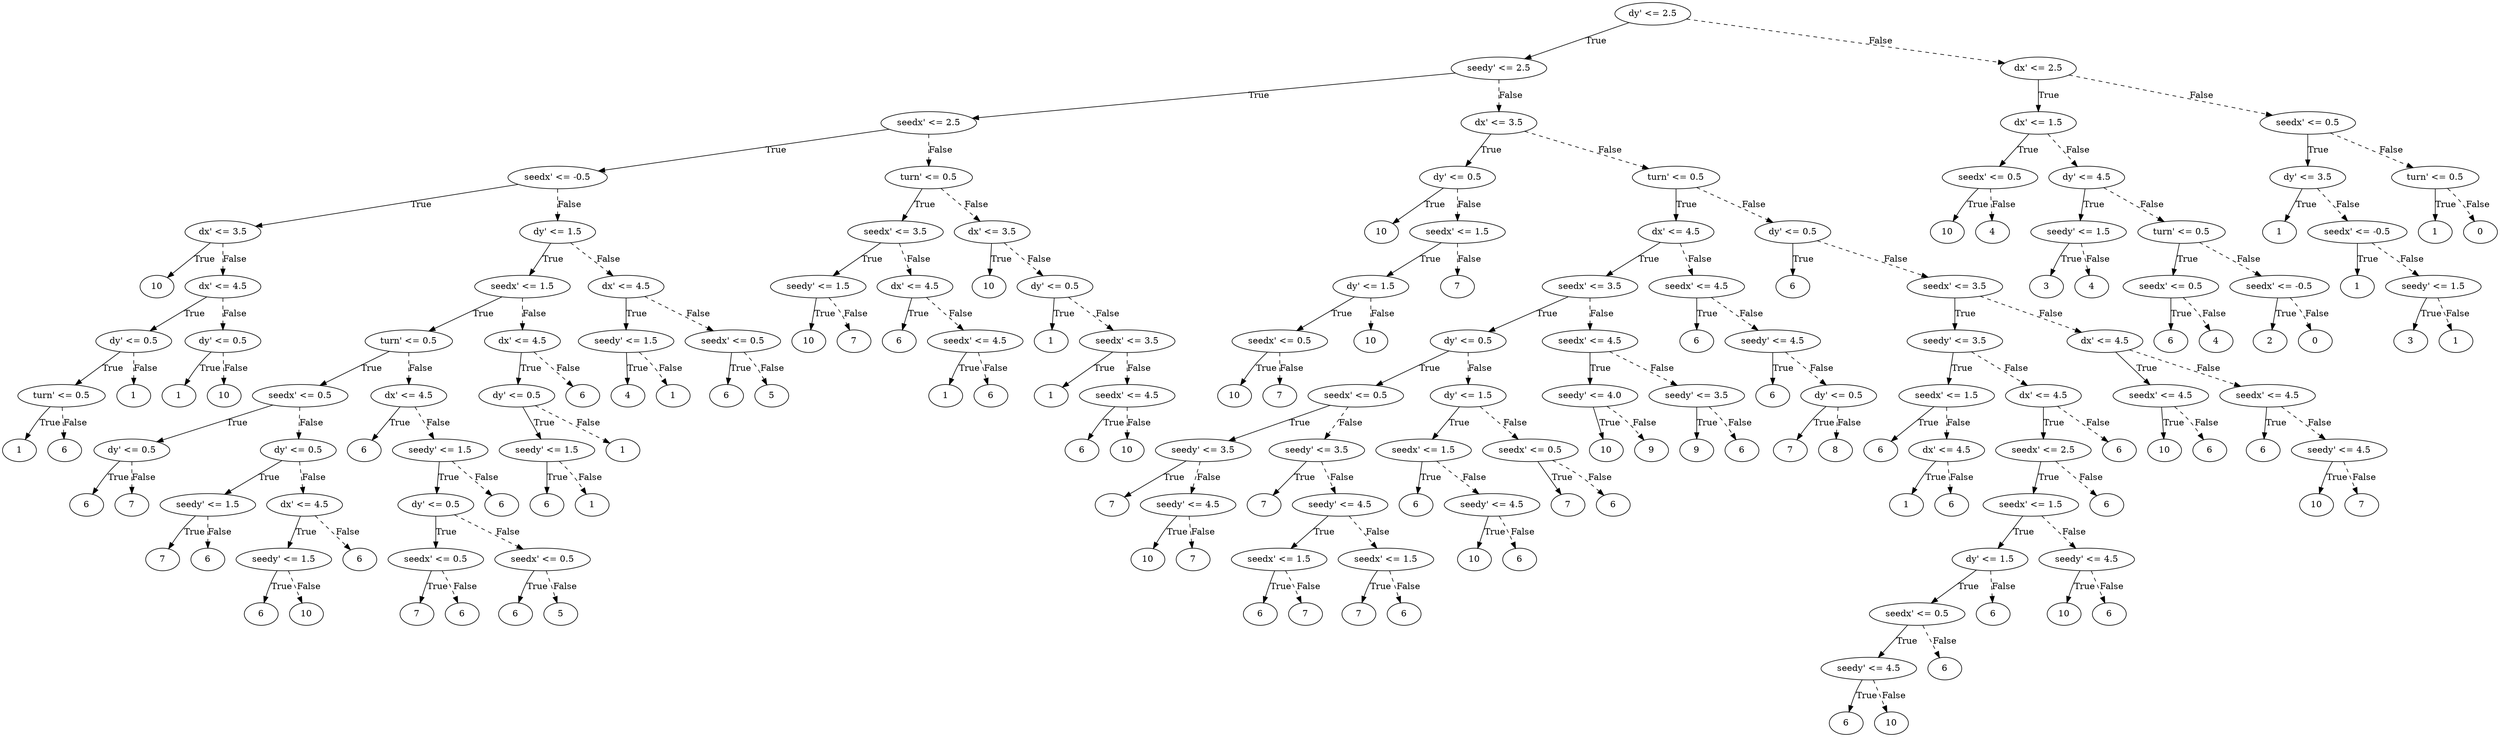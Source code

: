 digraph {
0 [label="dy' <= 2.5"];
1 [label="seedy' <= 2.5"];
2 [label="seedx' <= 2.5"];
3 [label="seedx' <= -0.5"];
4 [label="dx' <= 3.5"];
5 [label="10"];
4 -> 5 [label="True"];
6 [label="dx' <= 4.5"];
7 [label="dy' <= 0.5"];
8 [label="turn' <= 0.5"];
9 [label="1"];
8 -> 9 [label="True"];
10 [label="6"];
8 -> 10 [style="dashed", label="False"];
7 -> 8 [label="True"];
11 [label="1"];
7 -> 11 [style="dashed", label="False"];
6 -> 7 [label="True"];
12 [label="dy' <= 0.5"];
13 [label="1"];
12 -> 13 [label="True"];
14 [label="10"];
12 -> 14 [style="dashed", label="False"];
6 -> 12 [style="dashed", label="False"];
4 -> 6 [style="dashed", label="False"];
3 -> 4 [label="True"];
15 [label="dy' <= 1.5"];
16 [label="seedx' <= 1.5"];
17 [label="turn' <= 0.5"];
18 [label="seedx' <= 0.5"];
19 [label="dy' <= 0.5"];
20 [label="6"];
19 -> 20 [label="True"];
21 [label="7"];
19 -> 21 [style="dashed", label="False"];
18 -> 19 [label="True"];
22 [label="dy' <= 0.5"];
23 [label="seedy' <= 1.5"];
24 [label="7"];
23 -> 24 [label="True"];
25 [label="6"];
23 -> 25 [style="dashed", label="False"];
22 -> 23 [label="True"];
26 [label="dx' <= 4.5"];
27 [label="seedy' <= 1.5"];
28 [label="6"];
27 -> 28 [label="True"];
29 [label="10"];
27 -> 29 [style="dashed", label="False"];
26 -> 27 [label="True"];
30 [label="6"];
26 -> 30 [style="dashed", label="False"];
22 -> 26 [style="dashed", label="False"];
18 -> 22 [style="dashed", label="False"];
17 -> 18 [label="True"];
31 [label="dx' <= 4.5"];
32 [label="6"];
31 -> 32 [label="True"];
33 [label="seedy' <= 1.5"];
34 [label="dy' <= 0.5"];
35 [label="seedx' <= 0.5"];
36 [label="7"];
35 -> 36 [label="True"];
37 [label="6"];
35 -> 37 [style="dashed", label="False"];
34 -> 35 [label="True"];
38 [label="seedx' <= 0.5"];
39 [label="6"];
38 -> 39 [label="True"];
40 [label="5"];
38 -> 40 [style="dashed", label="False"];
34 -> 38 [style="dashed", label="False"];
33 -> 34 [label="True"];
41 [label="6"];
33 -> 41 [style="dashed", label="False"];
31 -> 33 [style="dashed", label="False"];
17 -> 31 [style="dashed", label="False"];
16 -> 17 [label="True"];
42 [label="dx' <= 4.5"];
43 [label="dy' <= 0.5"];
44 [label="seedy' <= 1.5"];
45 [label="6"];
44 -> 45 [label="True"];
46 [label="1"];
44 -> 46 [style="dashed", label="False"];
43 -> 44 [label="True"];
47 [label="1"];
43 -> 47 [style="dashed", label="False"];
42 -> 43 [label="True"];
48 [label="6"];
42 -> 48 [style="dashed", label="False"];
16 -> 42 [style="dashed", label="False"];
15 -> 16 [label="True"];
49 [label="dx' <= 4.5"];
50 [label="seedy' <= 1.5"];
51 [label="4"];
50 -> 51 [label="True"];
52 [label="1"];
50 -> 52 [style="dashed", label="False"];
49 -> 50 [label="True"];
53 [label="seedx' <= 0.5"];
54 [label="6"];
53 -> 54 [label="True"];
55 [label="5"];
53 -> 55 [style="dashed", label="False"];
49 -> 53 [style="dashed", label="False"];
15 -> 49 [style="dashed", label="False"];
3 -> 15 [style="dashed", label="False"];
2 -> 3 [label="True"];
56 [label="turn' <= 0.5"];
57 [label="seedx' <= 3.5"];
58 [label="seedy' <= 1.5"];
59 [label="10"];
58 -> 59 [label="True"];
60 [label="7"];
58 -> 60 [style="dashed", label="False"];
57 -> 58 [label="True"];
61 [label="dx' <= 4.5"];
62 [label="6"];
61 -> 62 [label="True"];
63 [label="seedx' <= 4.5"];
64 [label="1"];
63 -> 64 [label="True"];
65 [label="6"];
63 -> 65 [style="dashed", label="False"];
61 -> 63 [style="dashed", label="False"];
57 -> 61 [style="dashed", label="False"];
56 -> 57 [label="True"];
66 [label="dx' <= 3.5"];
67 [label="10"];
66 -> 67 [label="True"];
68 [label="dy' <= 0.5"];
69 [label="1"];
68 -> 69 [label="True"];
70 [label="seedx' <= 3.5"];
71 [label="1"];
70 -> 71 [label="True"];
72 [label="seedx' <= 4.5"];
73 [label="6"];
72 -> 73 [label="True"];
74 [label="10"];
72 -> 74 [style="dashed", label="False"];
70 -> 72 [style="dashed", label="False"];
68 -> 70 [style="dashed", label="False"];
66 -> 68 [style="dashed", label="False"];
56 -> 66 [style="dashed", label="False"];
2 -> 56 [style="dashed", label="False"];
1 -> 2 [label="True"];
75 [label="dx' <= 3.5"];
76 [label="dy' <= 0.5"];
77 [label="10"];
76 -> 77 [label="True"];
78 [label="seedx' <= 1.5"];
79 [label="dy' <= 1.5"];
80 [label="seedx' <= 0.5"];
81 [label="10"];
80 -> 81 [label="True"];
82 [label="7"];
80 -> 82 [style="dashed", label="False"];
79 -> 80 [label="True"];
83 [label="10"];
79 -> 83 [style="dashed", label="False"];
78 -> 79 [label="True"];
84 [label="7"];
78 -> 84 [style="dashed", label="False"];
76 -> 78 [style="dashed", label="False"];
75 -> 76 [label="True"];
85 [label="turn' <= 0.5"];
86 [label="dx' <= 4.5"];
87 [label="seedx' <= 3.5"];
88 [label="dy' <= 0.5"];
89 [label="seedx' <= 0.5"];
90 [label="seedy' <= 3.5"];
91 [label="7"];
90 -> 91 [label="True"];
92 [label="seedy' <= 4.5"];
93 [label="10"];
92 -> 93 [label="True"];
94 [label="7"];
92 -> 94 [style="dashed", label="False"];
90 -> 92 [style="dashed", label="False"];
89 -> 90 [label="True"];
95 [label="seedy' <= 3.5"];
96 [label="7"];
95 -> 96 [label="True"];
97 [label="seedy' <= 4.5"];
98 [label="seedx' <= 1.5"];
99 [label="6"];
98 -> 99 [label="True"];
100 [label="7"];
98 -> 100 [style="dashed", label="False"];
97 -> 98 [label="True"];
101 [label="seedx' <= 1.5"];
102 [label="7"];
101 -> 102 [label="True"];
103 [label="6"];
101 -> 103 [style="dashed", label="False"];
97 -> 101 [style="dashed", label="False"];
95 -> 97 [style="dashed", label="False"];
89 -> 95 [style="dashed", label="False"];
88 -> 89 [label="True"];
104 [label="dy' <= 1.5"];
105 [label="seedx' <= 1.5"];
106 [label="6"];
105 -> 106 [label="True"];
107 [label="seedy' <= 4.5"];
108 [label="10"];
107 -> 108 [label="True"];
109 [label="6"];
107 -> 109 [style="dashed", label="False"];
105 -> 107 [style="dashed", label="False"];
104 -> 105 [label="True"];
110 [label="seedx' <= 0.5"];
111 [label="7"];
110 -> 111 [label="True"];
112 [label="6"];
110 -> 112 [style="dashed", label="False"];
104 -> 110 [style="dashed", label="False"];
88 -> 104 [style="dashed", label="False"];
87 -> 88 [label="True"];
113 [label="seedx' <= 4.5"];
114 [label="seedy' <= 4.0"];
115 [label="10"];
114 -> 115 [label="True"];
116 [label="9"];
114 -> 116 [style="dashed", label="False"];
113 -> 114 [label="True"];
117 [label="seedy' <= 3.5"];
118 [label="9"];
117 -> 118 [label="True"];
119 [label="6"];
117 -> 119 [style="dashed", label="False"];
113 -> 117 [style="dashed", label="False"];
87 -> 113 [style="dashed", label="False"];
86 -> 87 [label="True"];
120 [label="seedx' <= 4.5"];
121 [label="6"];
120 -> 121 [label="True"];
122 [label="seedy' <= 4.5"];
123 [label="6"];
122 -> 123 [label="True"];
124 [label="dy' <= 0.5"];
125 [label="7"];
124 -> 125 [label="True"];
126 [label="8"];
124 -> 126 [style="dashed", label="False"];
122 -> 124 [style="dashed", label="False"];
120 -> 122 [style="dashed", label="False"];
86 -> 120 [style="dashed", label="False"];
85 -> 86 [label="True"];
127 [label="dy' <= 0.5"];
128 [label="6"];
127 -> 128 [label="True"];
129 [label="seedx' <= 3.5"];
130 [label="seedy' <= 3.5"];
131 [label="seedx' <= 1.5"];
132 [label="6"];
131 -> 132 [label="True"];
133 [label="dx' <= 4.5"];
134 [label="1"];
133 -> 134 [label="True"];
135 [label="6"];
133 -> 135 [style="dashed", label="False"];
131 -> 133 [style="dashed", label="False"];
130 -> 131 [label="True"];
136 [label="dx' <= 4.5"];
137 [label="seedx' <= 2.5"];
138 [label="seedx' <= 1.5"];
139 [label="dy' <= 1.5"];
140 [label="seedx' <= 0.5"];
141 [label="seedy' <= 4.5"];
142 [label="6"];
141 -> 142 [label="True"];
143 [label="10"];
141 -> 143 [style="dashed", label="False"];
140 -> 141 [label="True"];
144 [label="6"];
140 -> 144 [style="dashed", label="False"];
139 -> 140 [label="True"];
145 [label="6"];
139 -> 145 [style="dashed", label="False"];
138 -> 139 [label="True"];
146 [label="seedy' <= 4.5"];
147 [label="10"];
146 -> 147 [label="True"];
148 [label="6"];
146 -> 148 [style="dashed", label="False"];
138 -> 146 [style="dashed", label="False"];
137 -> 138 [label="True"];
149 [label="6"];
137 -> 149 [style="dashed", label="False"];
136 -> 137 [label="True"];
150 [label="6"];
136 -> 150 [style="dashed", label="False"];
130 -> 136 [style="dashed", label="False"];
129 -> 130 [label="True"];
151 [label="dx' <= 4.5"];
152 [label="seedx' <= 4.5"];
153 [label="10"];
152 -> 153 [label="True"];
154 [label="6"];
152 -> 154 [style="dashed", label="False"];
151 -> 152 [label="True"];
155 [label="seedx' <= 4.5"];
156 [label="6"];
155 -> 156 [label="True"];
157 [label="seedy' <= 4.5"];
158 [label="10"];
157 -> 158 [label="True"];
159 [label="7"];
157 -> 159 [style="dashed", label="False"];
155 -> 157 [style="dashed", label="False"];
151 -> 155 [style="dashed", label="False"];
129 -> 151 [style="dashed", label="False"];
127 -> 129 [style="dashed", label="False"];
85 -> 127 [style="dashed", label="False"];
75 -> 85 [style="dashed", label="False"];
1 -> 75 [style="dashed", label="False"];
0 -> 1 [label="True"];
160 [label="dx' <= 2.5"];
161 [label="dx' <= 1.5"];
162 [label="seedx' <= 0.5"];
163 [label="10"];
162 -> 163 [label="True"];
164 [label="4"];
162 -> 164 [style="dashed", label="False"];
161 -> 162 [label="True"];
165 [label="dy' <= 4.5"];
166 [label="seedy' <= 1.5"];
167 [label="3"];
166 -> 167 [label="True"];
168 [label="4"];
166 -> 168 [style="dashed", label="False"];
165 -> 166 [label="True"];
169 [label="turn' <= 0.5"];
170 [label="seedx' <= 0.5"];
171 [label="6"];
170 -> 171 [label="True"];
172 [label="4"];
170 -> 172 [style="dashed", label="False"];
169 -> 170 [label="True"];
173 [label="seedx' <= -0.5"];
174 [label="2"];
173 -> 174 [label="True"];
175 [label="0"];
173 -> 175 [style="dashed", label="False"];
169 -> 173 [style="dashed", label="False"];
165 -> 169 [style="dashed", label="False"];
161 -> 165 [style="dashed", label="False"];
160 -> 161 [label="True"];
176 [label="seedx' <= 0.5"];
177 [label="dy' <= 3.5"];
178 [label="1"];
177 -> 178 [label="True"];
179 [label="seedx' <= -0.5"];
180 [label="1"];
179 -> 180 [label="True"];
181 [label="seedy' <= 1.5"];
182 [label="3"];
181 -> 182 [label="True"];
183 [label="1"];
181 -> 183 [style="dashed", label="False"];
179 -> 181 [style="dashed", label="False"];
177 -> 179 [style="dashed", label="False"];
176 -> 177 [label="True"];
184 [label="turn' <= 0.5"];
185 [label="1"];
184 -> 185 [label="True"];
186 [label="0"];
184 -> 186 [style="dashed", label="False"];
176 -> 184 [style="dashed", label="False"];
160 -> 176 [style="dashed", label="False"];
0 -> 160 [style="dashed", label="False"];

}